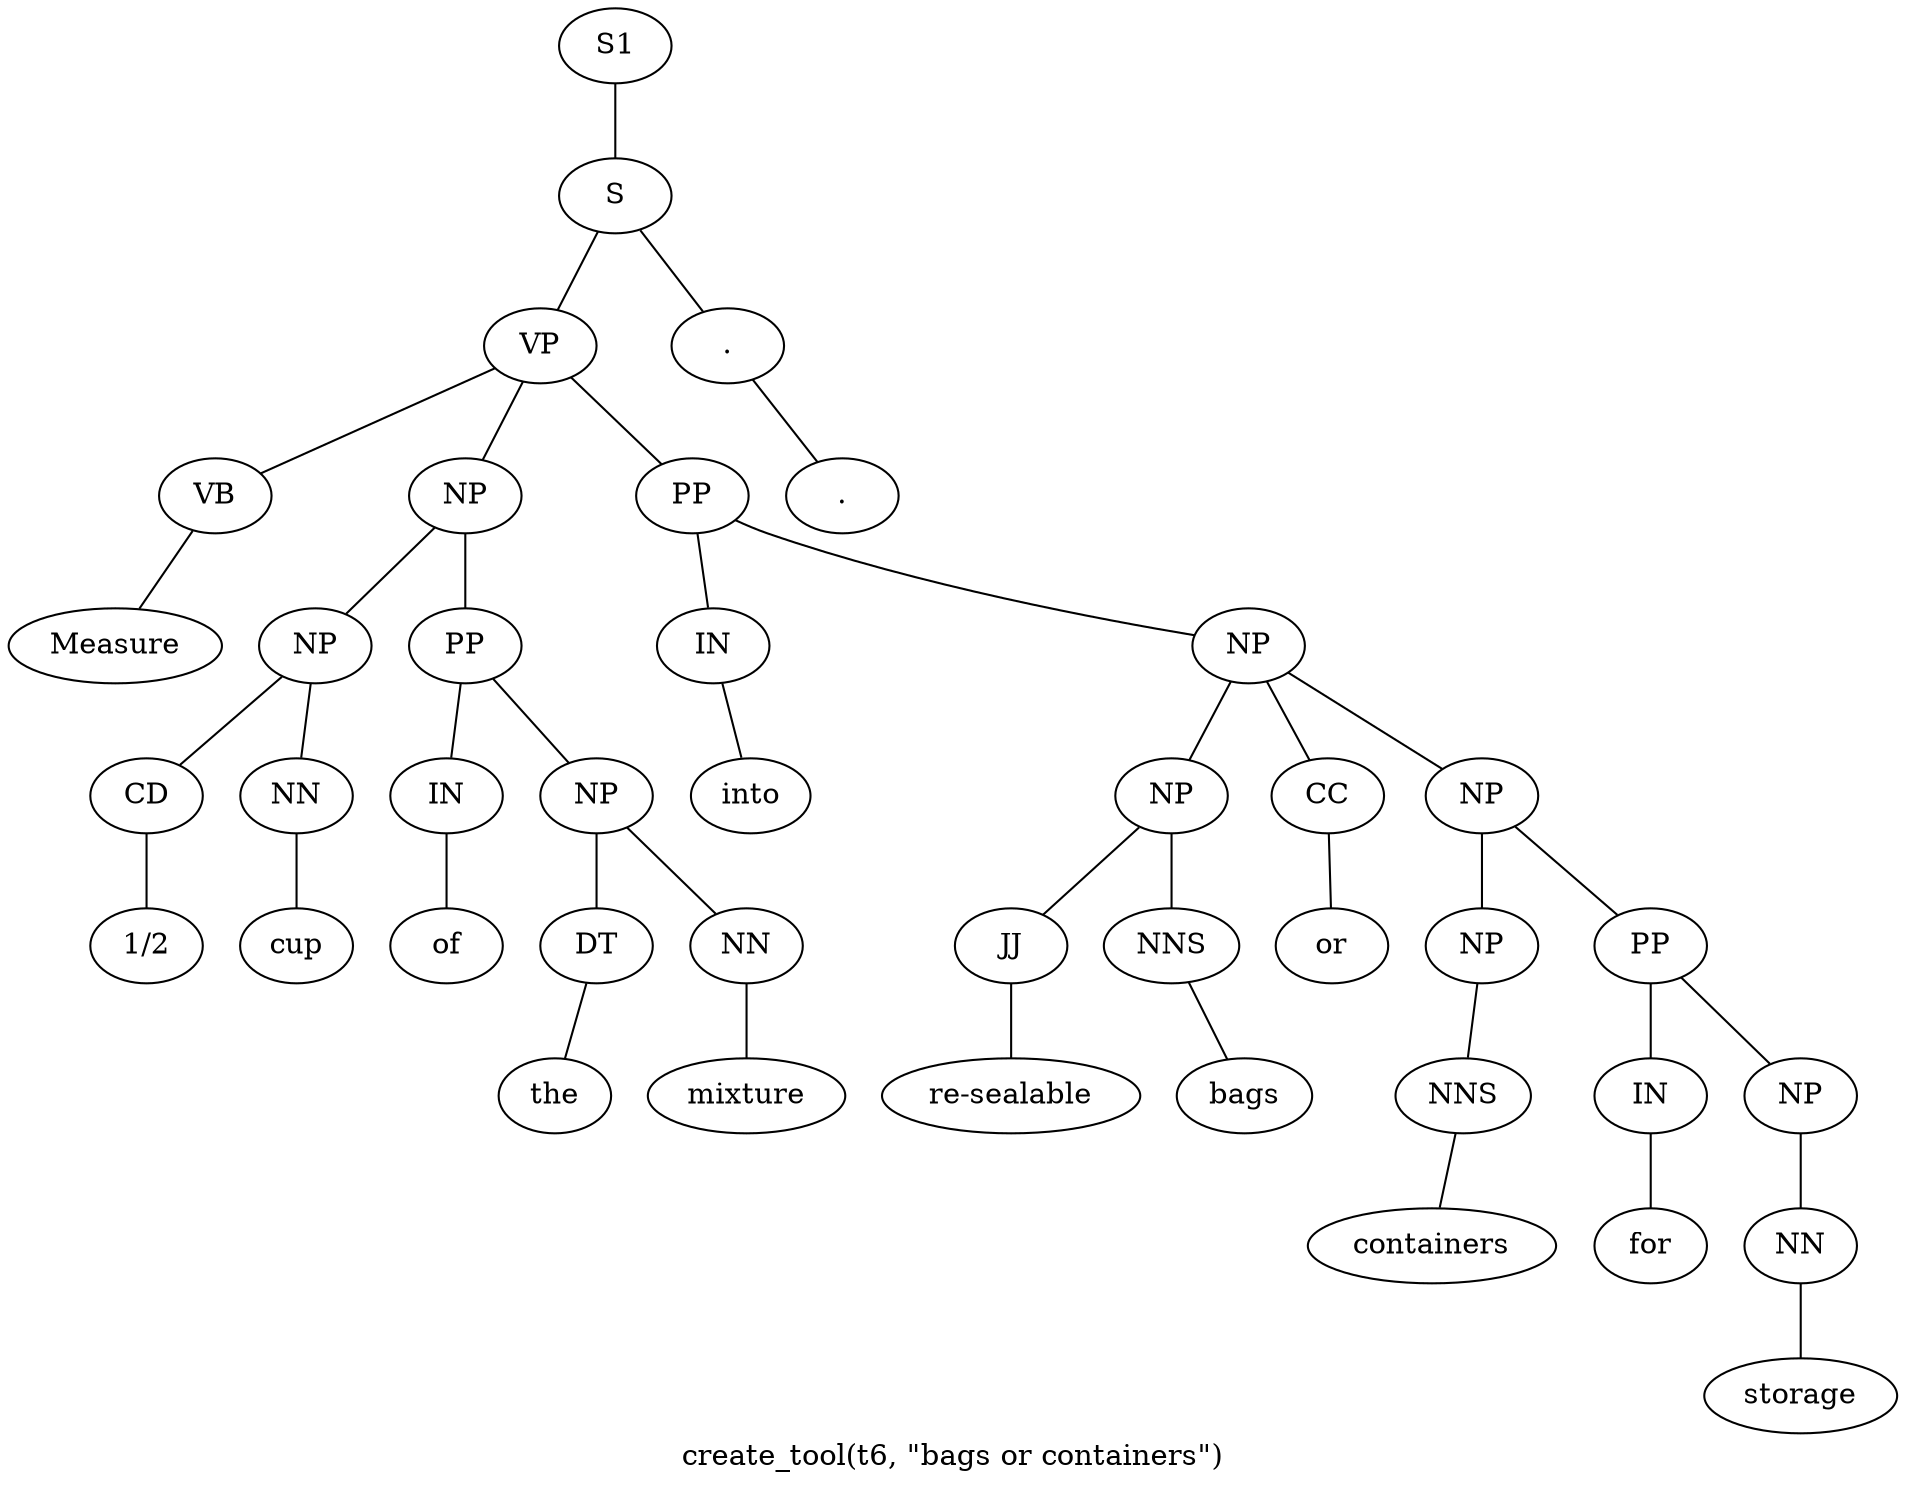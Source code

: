 graph SyntaxGraph {
	label = "create_tool(t6, \"bags or containers\")";
	Node0 [label="S1"];
	Node1 [label="S"];
	Node2 [label="VP"];
	Node3 [label="VB"];
	Node4 [label="Measure"];
	Node5 [label="NP"];
	Node6 [label="NP"];
	Node7 [label="CD"];
	Node8 [label="1/2"];
	Node9 [label="NN"];
	Node10 [label="cup"];
	Node11 [label="PP"];
	Node12 [label="IN"];
	Node13 [label="of"];
	Node14 [label="NP"];
	Node15 [label="DT"];
	Node16 [label="the"];
	Node17 [label="NN"];
	Node18 [label="mixture"];
	Node19 [label="PP"];
	Node20 [label="IN"];
	Node21 [label="into"];
	Node22 [label="NP"];
	Node23 [label="NP"];
	Node24 [label="JJ"];
	Node25 [label="re-sealable"];
	Node26 [label="NNS"];
	Node27 [label="bags"];
	Node28 [label="CC"];
	Node29 [label="or"];
	Node30 [label="NP"];
	Node31 [label="NP"];
	Node32 [label="NNS"];
	Node33 [label="containers"];
	Node34 [label="PP"];
	Node35 [label="IN"];
	Node36 [label="for"];
	Node37 [label="NP"];
	Node38 [label="NN"];
	Node39 [label="storage"];
	Node40 [label="."];
	Node41 [label="."];

	Node0 -- Node1;
	Node1 -- Node2;
	Node1 -- Node40;
	Node2 -- Node3;
	Node2 -- Node5;
	Node2 -- Node19;
	Node3 -- Node4;
	Node5 -- Node6;
	Node5 -- Node11;
	Node6 -- Node7;
	Node6 -- Node9;
	Node7 -- Node8;
	Node9 -- Node10;
	Node11 -- Node12;
	Node11 -- Node14;
	Node12 -- Node13;
	Node14 -- Node15;
	Node14 -- Node17;
	Node15 -- Node16;
	Node17 -- Node18;
	Node19 -- Node20;
	Node19 -- Node22;
	Node20 -- Node21;
	Node22 -- Node23;
	Node22 -- Node28;
	Node22 -- Node30;
	Node23 -- Node24;
	Node23 -- Node26;
	Node24 -- Node25;
	Node26 -- Node27;
	Node28 -- Node29;
	Node30 -- Node31;
	Node30 -- Node34;
	Node31 -- Node32;
	Node32 -- Node33;
	Node34 -- Node35;
	Node34 -- Node37;
	Node35 -- Node36;
	Node37 -- Node38;
	Node38 -- Node39;
	Node40 -- Node41;
}